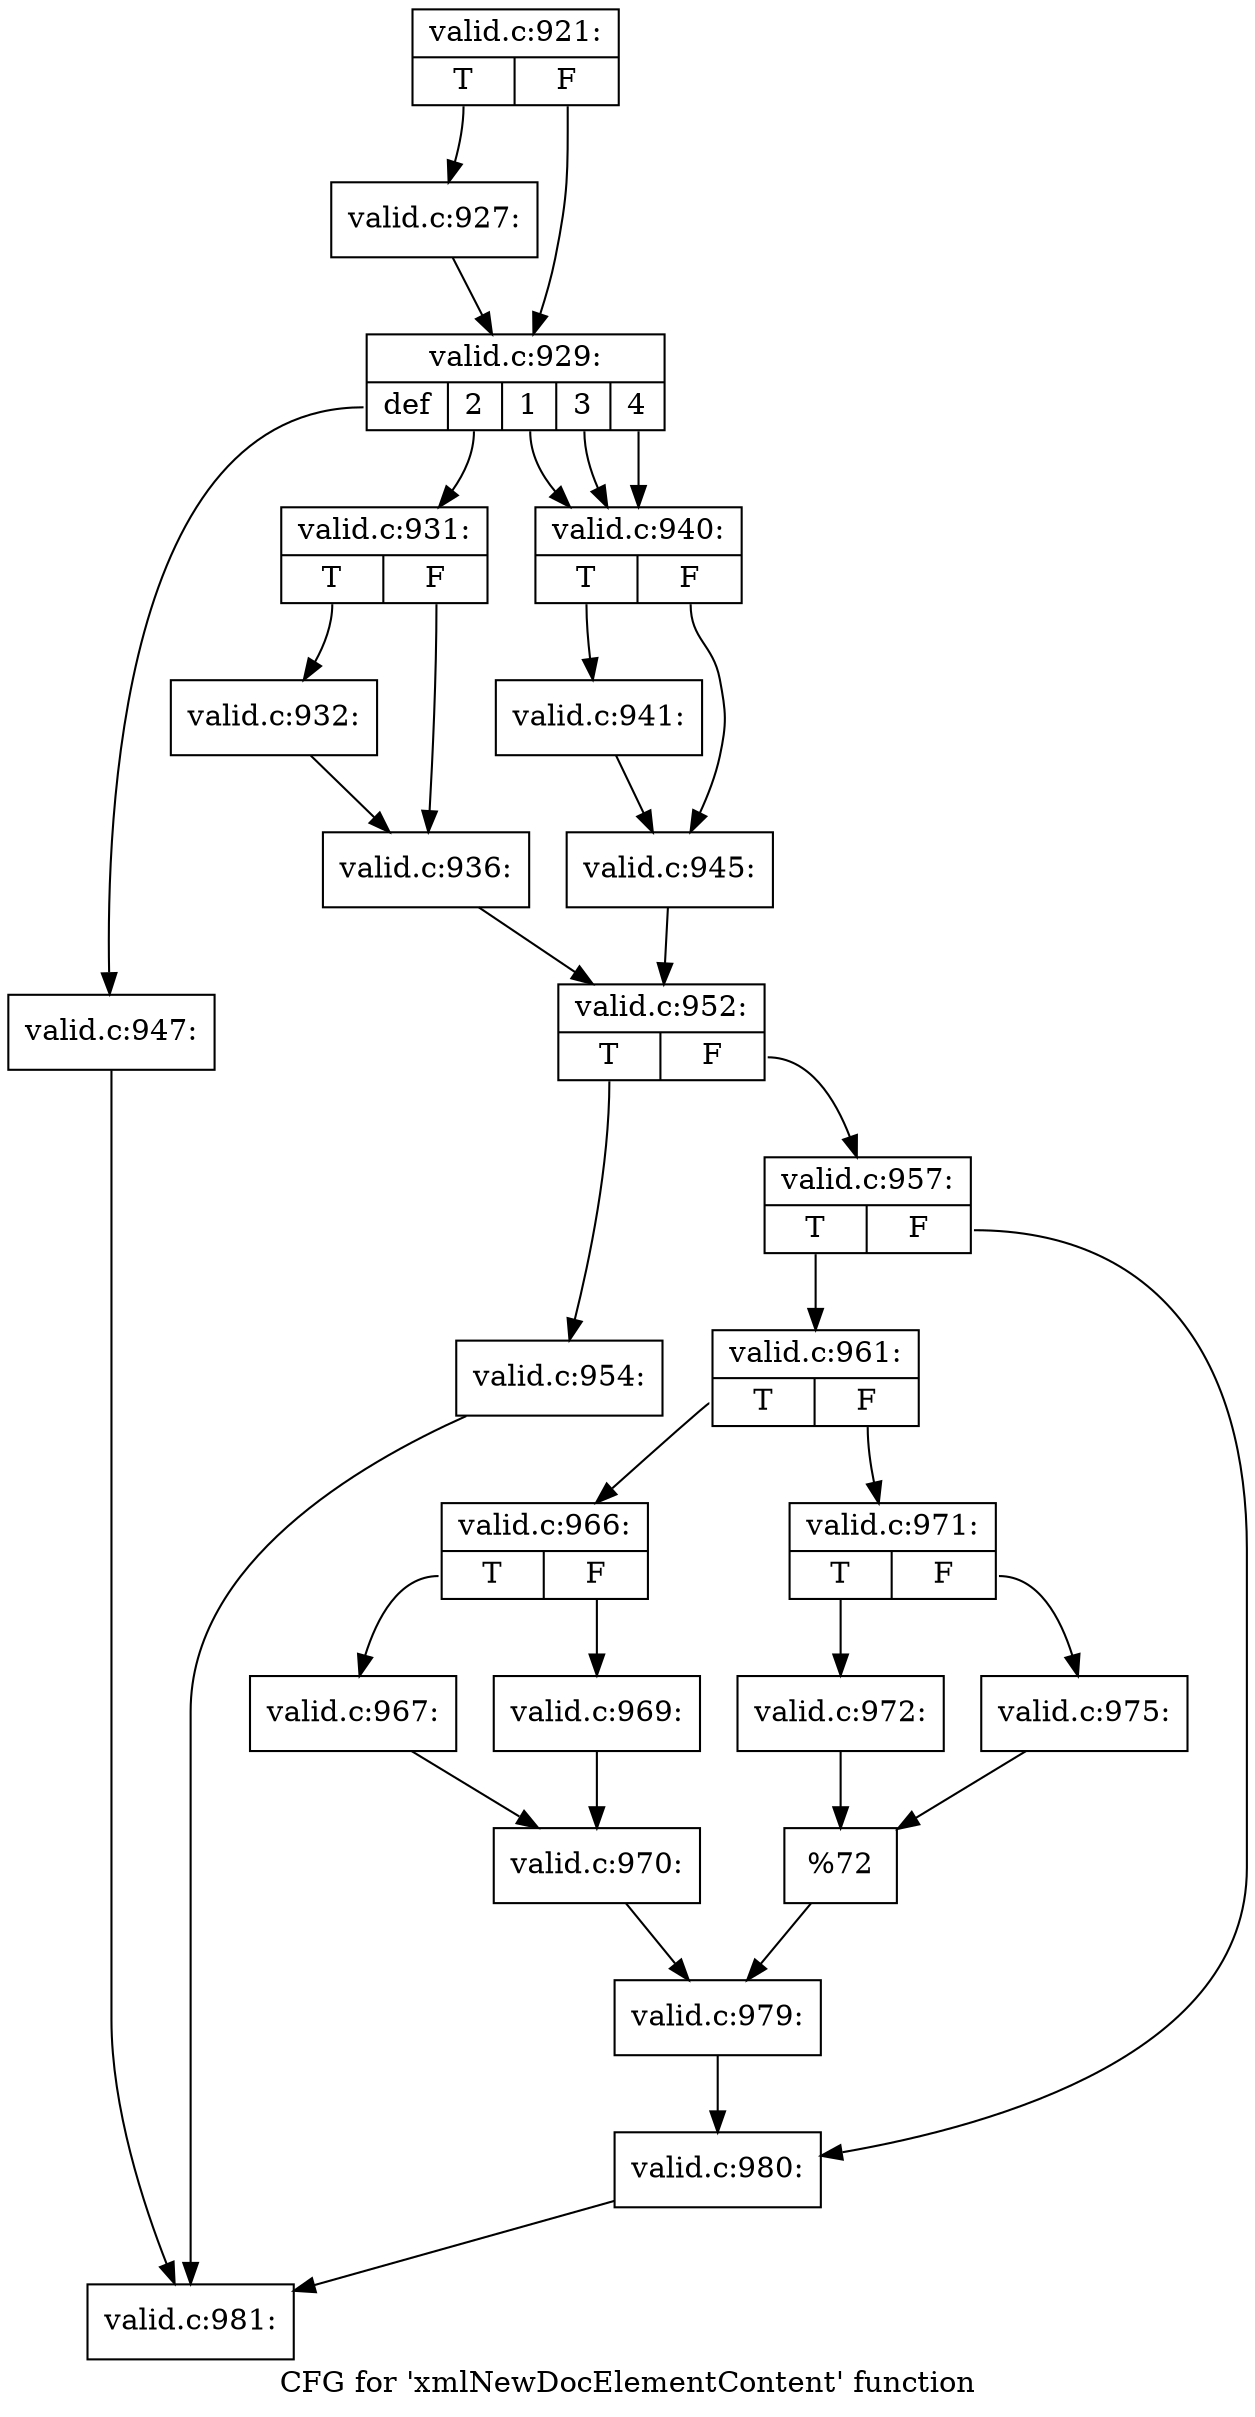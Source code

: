 digraph "CFG for 'xmlNewDocElementContent' function" {
	label="CFG for 'xmlNewDocElementContent' function";

	Node0x4ee08e0 [shape=record,label="{valid.c:921:|{<s0>T|<s1>F}}"];
	Node0x4ee08e0:s0 -> Node0x4ee1f10;
	Node0x4ee08e0:s1 -> Node0x4ee1f60;
	Node0x4ee1f10 [shape=record,label="{valid.c:927:}"];
	Node0x4ee1f10 -> Node0x4ee1f60;
	Node0x4ee1f60 [shape=record,label="{valid.c:929:|{<s0>def|<s1>2|<s2>1|<s3>3|<s4>4}}"];
	Node0x4ee1f60:s0 -> Node0x4ee2660;
	Node0x4ee1f60:s1 -> Node0x4eaf390;
	Node0x4ee1f60:s2 -> Node0x4d29890;
	Node0x4ee1f60:s3 -> Node0x4d29890;
	Node0x4ee1f60:s4 -> Node0x4d29890;
	Node0x4eaf390 [shape=record,label="{valid.c:931:|{<s0>T|<s1>F}}"];
	Node0x4eaf390:s0 -> Node0x4ee2bb0;
	Node0x4eaf390:s1 -> Node0x4ee2c00;
	Node0x4ee2bb0 [shape=record,label="{valid.c:932:}"];
	Node0x4ee2bb0 -> Node0x4ee2c00;
	Node0x4ee2c00 [shape=record,label="{valid.c:936:}"];
	Node0x4ee2c00 -> Node0x4ee2580;
	Node0x4d29890 [shape=record,label="{valid.c:940:|{<s0>T|<s1>F}}"];
	Node0x4d29890:s0 -> Node0x4ee3830;
	Node0x4d29890:s1 -> Node0x4ee3c80;
	Node0x4ee3830 [shape=record,label="{valid.c:941:}"];
	Node0x4ee3830 -> Node0x4ee3c80;
	Node0x4ee3c80 [shape=record,label="{valid.c:945:}"];
	Node0x4ee3c80 -> Node0x4ee2580;
	Node0x4ee2660 [shape=record,label="{valid.c:947:}"];
	Node0x4ee2660 -> Node0x4edd2f0;
	Node0x4ee2580 [shape=record,label="{valid.c:952:|{<s0>T|<s1>F}}"];
	Node0x4ee2580:s0 -> Node0x4ee4b30;
	Node0x4ee2580:s1 -> Node0x4ee4b80;
	Node0x4ee4b30 [shape=record,label="{valid.c:954:}"];
	Node0x4ee4b30 -> Node0x4edd2f0;
	Node0x4ee4b80 [shape=record,label="{valid.c:957:|{<s0>T|<s1>F}}"];
	Node0x4ee4b80:s0 -> Node0x4ee58b0;
	Node0x4ee4b80:s1 -> Node0x4ee5900;
	Node0x4ee58b0 [shape=record,label="{valid.c:961:|{<s0>T|<s1>F}}"];
	Node0x4ee58b0:s0 -> Node0x4ee6870;
	Node0x4ee58b0:s1 -> Node0x4ee6c00;
	Node0x4ee6870 [shape=record,label="{valid.c:966:|{<s0>T|<s1>F}}"];
	Node0x4ee6870:s0 -> Node0x4ee6ed0;
	Node0x4ee6870:s1 -> Node0x4ee6f70;
	Node0x4ee6ed0 [shape=record,label="{valid.c:967:}"];
	Node0x4ee6ed0 -> Node0x4ee6f20;
	Node0x4ee6f70 [shape=record,label="{valid.c:969:}"];
	Node0x4ee6f70 -> Node0x4ee6f20;
	Node0x4ee6f20 [shape=record,label="{valid.c:970:}"];
	Node0x4ee6f20 -> Node0x4ee6bb0;
	Node0x4ee6c00 [shape=record,label="{valid.c:971:|{<s0>T|<s1>F}}"];
	Node0x4ee6c00:s0 -> Node0x4ee7640;
	Node0x4ee6c00:s1 -> Node0x4ee8100;
	Node0x4ee7640 [shape=record,label="{valid.c:972:}"];
	Node0x4ee7640 -> Node0x4ee80b0;
	Node0x4ee8100 [shape=record,label="{valid.c:975:}"];
	Node0x4ee8100 -> Node0x4ee80b0;
	Node0x4ee80b0 [shape=record,label="{%72}"];
	Node0x4ee80b0 -> Node0x4ee6bb0;
	Node0x4ee6bb0 [shape=record,label="{valid.c:979:}"];
	Node0x4ee6bb0 -> Node0x4ee5900;
	Node0x4ee5900 [shape=record,label="{valid.c:980:}"];
	Node0x4ee5900 -> Node0x4edd2f0;
	Node0x4edd2f0 [shape=record,label="{valid.c:981:}"];
}
